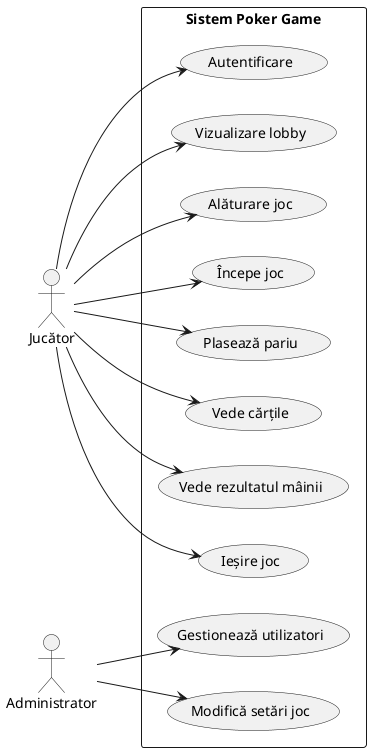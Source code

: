 @startuml
left to right direction

actor "Jucător" as Player
actor "Administrator" as Admin

rectangle "Sistem Poker Game" {
    (Autentificare)
    (Vizualizare lobby)
    (Alăturare joc)
    (Începe joc)
    (Plasează pariu)
    (Vede cărțile)
    (Vede rezultatul mâinii)
    (Ieșire joc)
    (Gestionează utilizatori) as ManageUsers
    (Modifică setări joc) as ChangeSettings
}

Player --> (Autentificare)
Player --> (Vizualizare lobby)
Player --> (Alăturare joc)
Player --> (Începe joc)
Player --> (Plasează pariu)
Player --> (Vede cărțile)
Player --> (Vede rezultatul mâinii)
Player --> (Ieșire joc)

Admin --> ManageUsers
Admin --> ChangeSettings

@enduml
